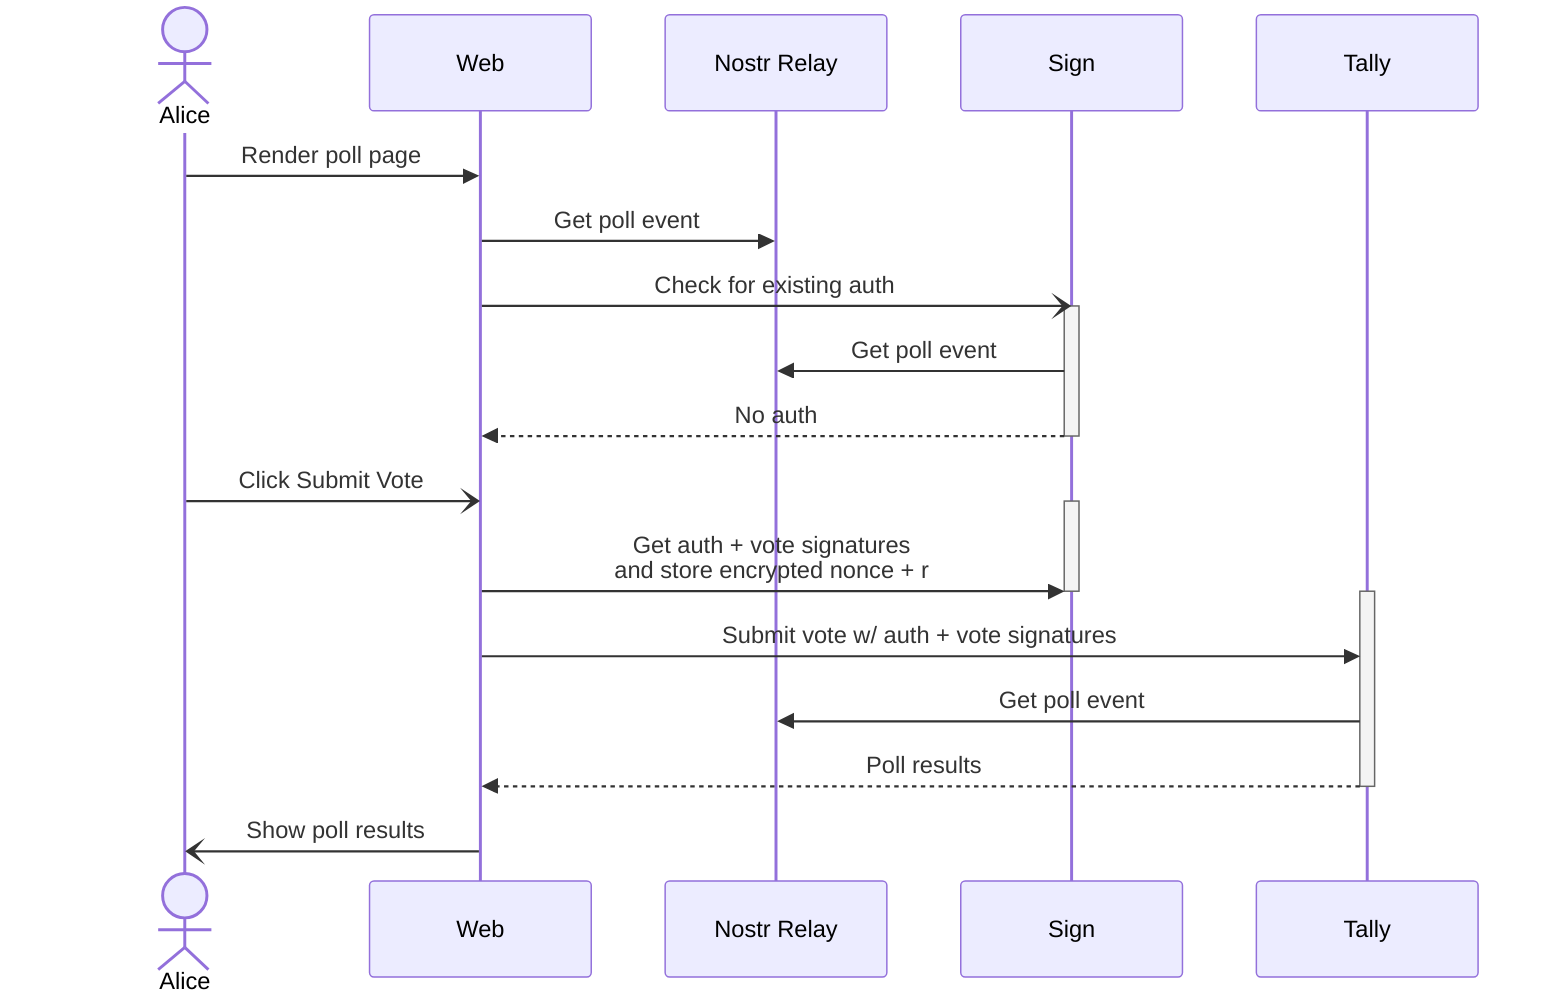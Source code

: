 sequenceDiagram
    actor Alice
    Alice->>Web: Render poll page
    Web->>Nostr Relay: Get poll event
    Web-)Sign: Check for existing auth
    activate Sign
    Sign->>Nostr Relay: Get poll event
    Sign-->>Web: No auth
    deactivate Sign
    Alice-)Web: Click Submit Vote
    activate Sign
    Web->>Sign: Get auth + vote signatures<br> and store encrypted nonce + r
    deactivate Sign
    activate Tally
    Web->>Tally: Submit vote w/ auth + vote signatures
    Tally->>Nostr Relay: Get poll event
    Tally-->>Web: Poll results
    deactivate Tally
    Web-)Alice: Show poll results